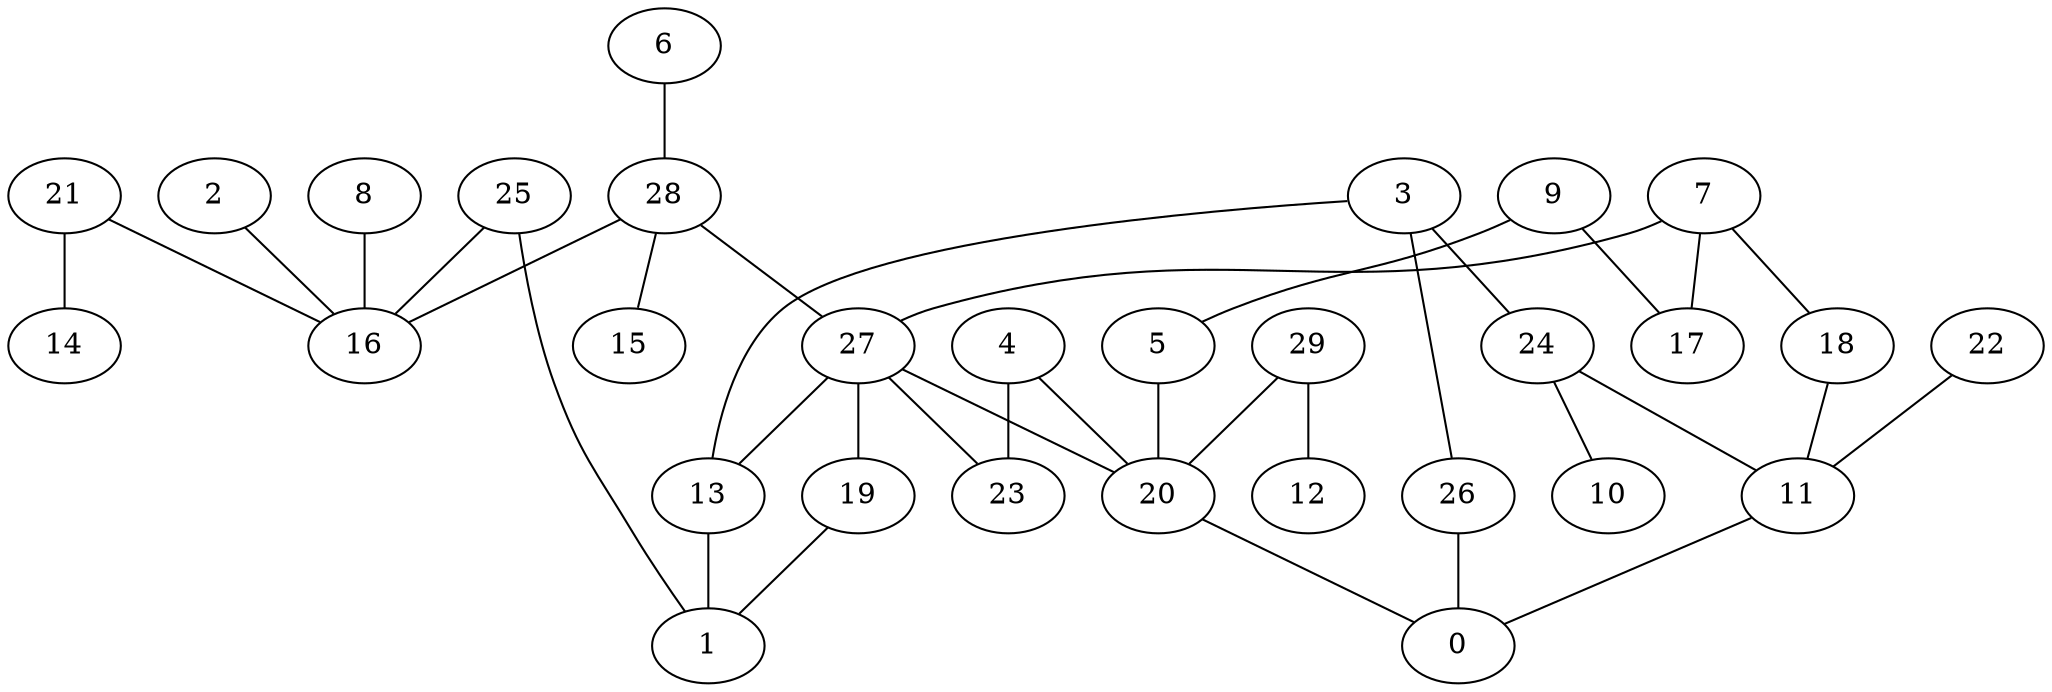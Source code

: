 digraph GG_graph {

subgraph G_graph {
edge [color = black]
"18" -> "11" [dir = none]
"22" -> "11" [dir = none]
"9" -> "17" [dir = none]
"29" -> "12" [dir = none]
"29" -> "20" [dir = none]
"28" -> "15" [dir = none]
"28" -> "16" [dir = none]
"28" -> "27" [dir = none]
"26" -> "0" [dir = none]
"20" -> "0" [dir = none]
"8" -> "16" [dir = none]
"25" -> "1" [dir = none]
"2" -> "16" [dir = none]
"19" -> "1" [dir = none]
"3" -> "13" [dir = none]
"3" -> "26" [dir = none]
"6" -> "28" [dir = none]
"27" -> "20" [dir = none]
"27" -> "19" [dir = none]
"7" -> "18" [dir = none]
"7" -> "17" [dir = none]
"7" -> "27" [dir = none]
"5" -> "20" [dir = none]
"24" -> "10" [dir = none]
"24" -> "11" [dir = none]
"4" -> "23" [dir = none]
"4" -> "20" [dir = none]
"21" -> "14" [dir = none]
"21" -> "16" [dir = none]
"11" -> "0" [dir = none]
"25" -> "16" [dir = none]
"3" -> "24" [dir = none]
"27" -> "23" [dir = none]
"9" -> "5" [dir = none]
"13" -> "1" [dir = none]
"27" -> "13" [dir = none]
}

}
